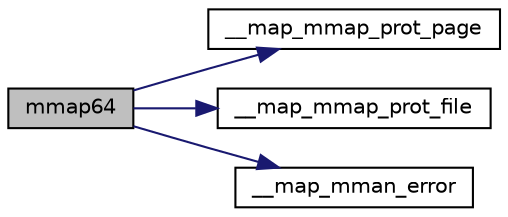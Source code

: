 digraph "mmap64"
{
  edge [fontname="Helvetica",fontsize="10",labelfontname="Helvetica",labelfontsize="10"];
  node [fontname="Helvetica",fontsize="10",shape=record];
  rankdir="LR";
  Node30 [label="mmap64",height=0.2,width=0.4,color="black", fillcolor="grey75", style="filled", fontcolor="black"];
  Node30 -> Node31 [color="midnightblue",fontsize="10",style="solid",fontname="Helvetica"];
  Node31 [label="__map_mmap_prot_page",height=0.2,width=0.4,color="black", fillcolor="white", style="filled",URL="$mman_8cpp.html#ae91013a4a002f51ba3fcb85619307a03"];
  Node30 -> Node32 [color="midnightblue",fontsize="10",style="solid",fontname="Helvetica"];
  Node32 [label="__map_mmap_prot_file",height=0.2,width=0.4,color="black", fillcolor="white", style="filled",URL="$mman_8cpp.html#a3ac6dfbc62b4eb0db570092d69538b48"];
  Node30 -> Node33 [color="midnightblue",fontsize="10",style="solid",fontname="Helvetica"];
  Node33 [label="__map_mman_error",height=0.2,width=0.4,color="black", fillcolor="white", style="filled",URL="$mman_8cpp.html#a422015702721ddd248648a2ae507a2aa"];
}
